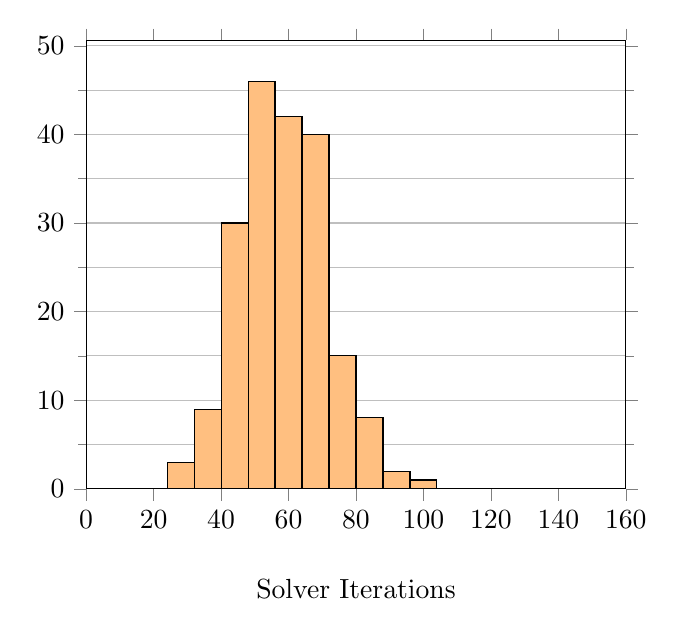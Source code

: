 \begin{tikzpicture}
\begin{axis}[grid=both, minor y tick num=1, yminorgrids=true, tick align=outside, x label style={at={(axis description cs:0.5,-0.18)},anchor=north}, y label style={at={(axis description cs:-0.18,0.5)},rotate=0,anchor=south}, xlabel={Solver Iterations}, xmajorgrids={false}, xmin={0.0}, xmax={160.0}, ymin={0.0}]
    \addplot[ybar interval, mark=none, fill=orange!50]
        table[row sep={\\}]
        {
            \\
            0.0  0.0  \\
            8.0  0.0  \\
            16.0  0.0  \\
            24.0  3.0  \\
            32.0  9.0  \\
            40.0  30.0  \\
            48.0  46.0  \\
            56.0  42.0  \\
            64.0  40.0  \\
            72.0  15.0  \\
            80.0  8.0  \\
            88.0  2.0  \\
            96.0  1.0  \\
            104.0  0.0  \\
            112.0  0.0  \\
            120.0  0.0  \\
            128.0  0.0  \\
            136.0  0.0  \\
            144.0  0.0  \\
            152.0  0.0  \\
            160.0  0.0  \\
        }
        ;
\end{axis}
\end{tikzpicture}
